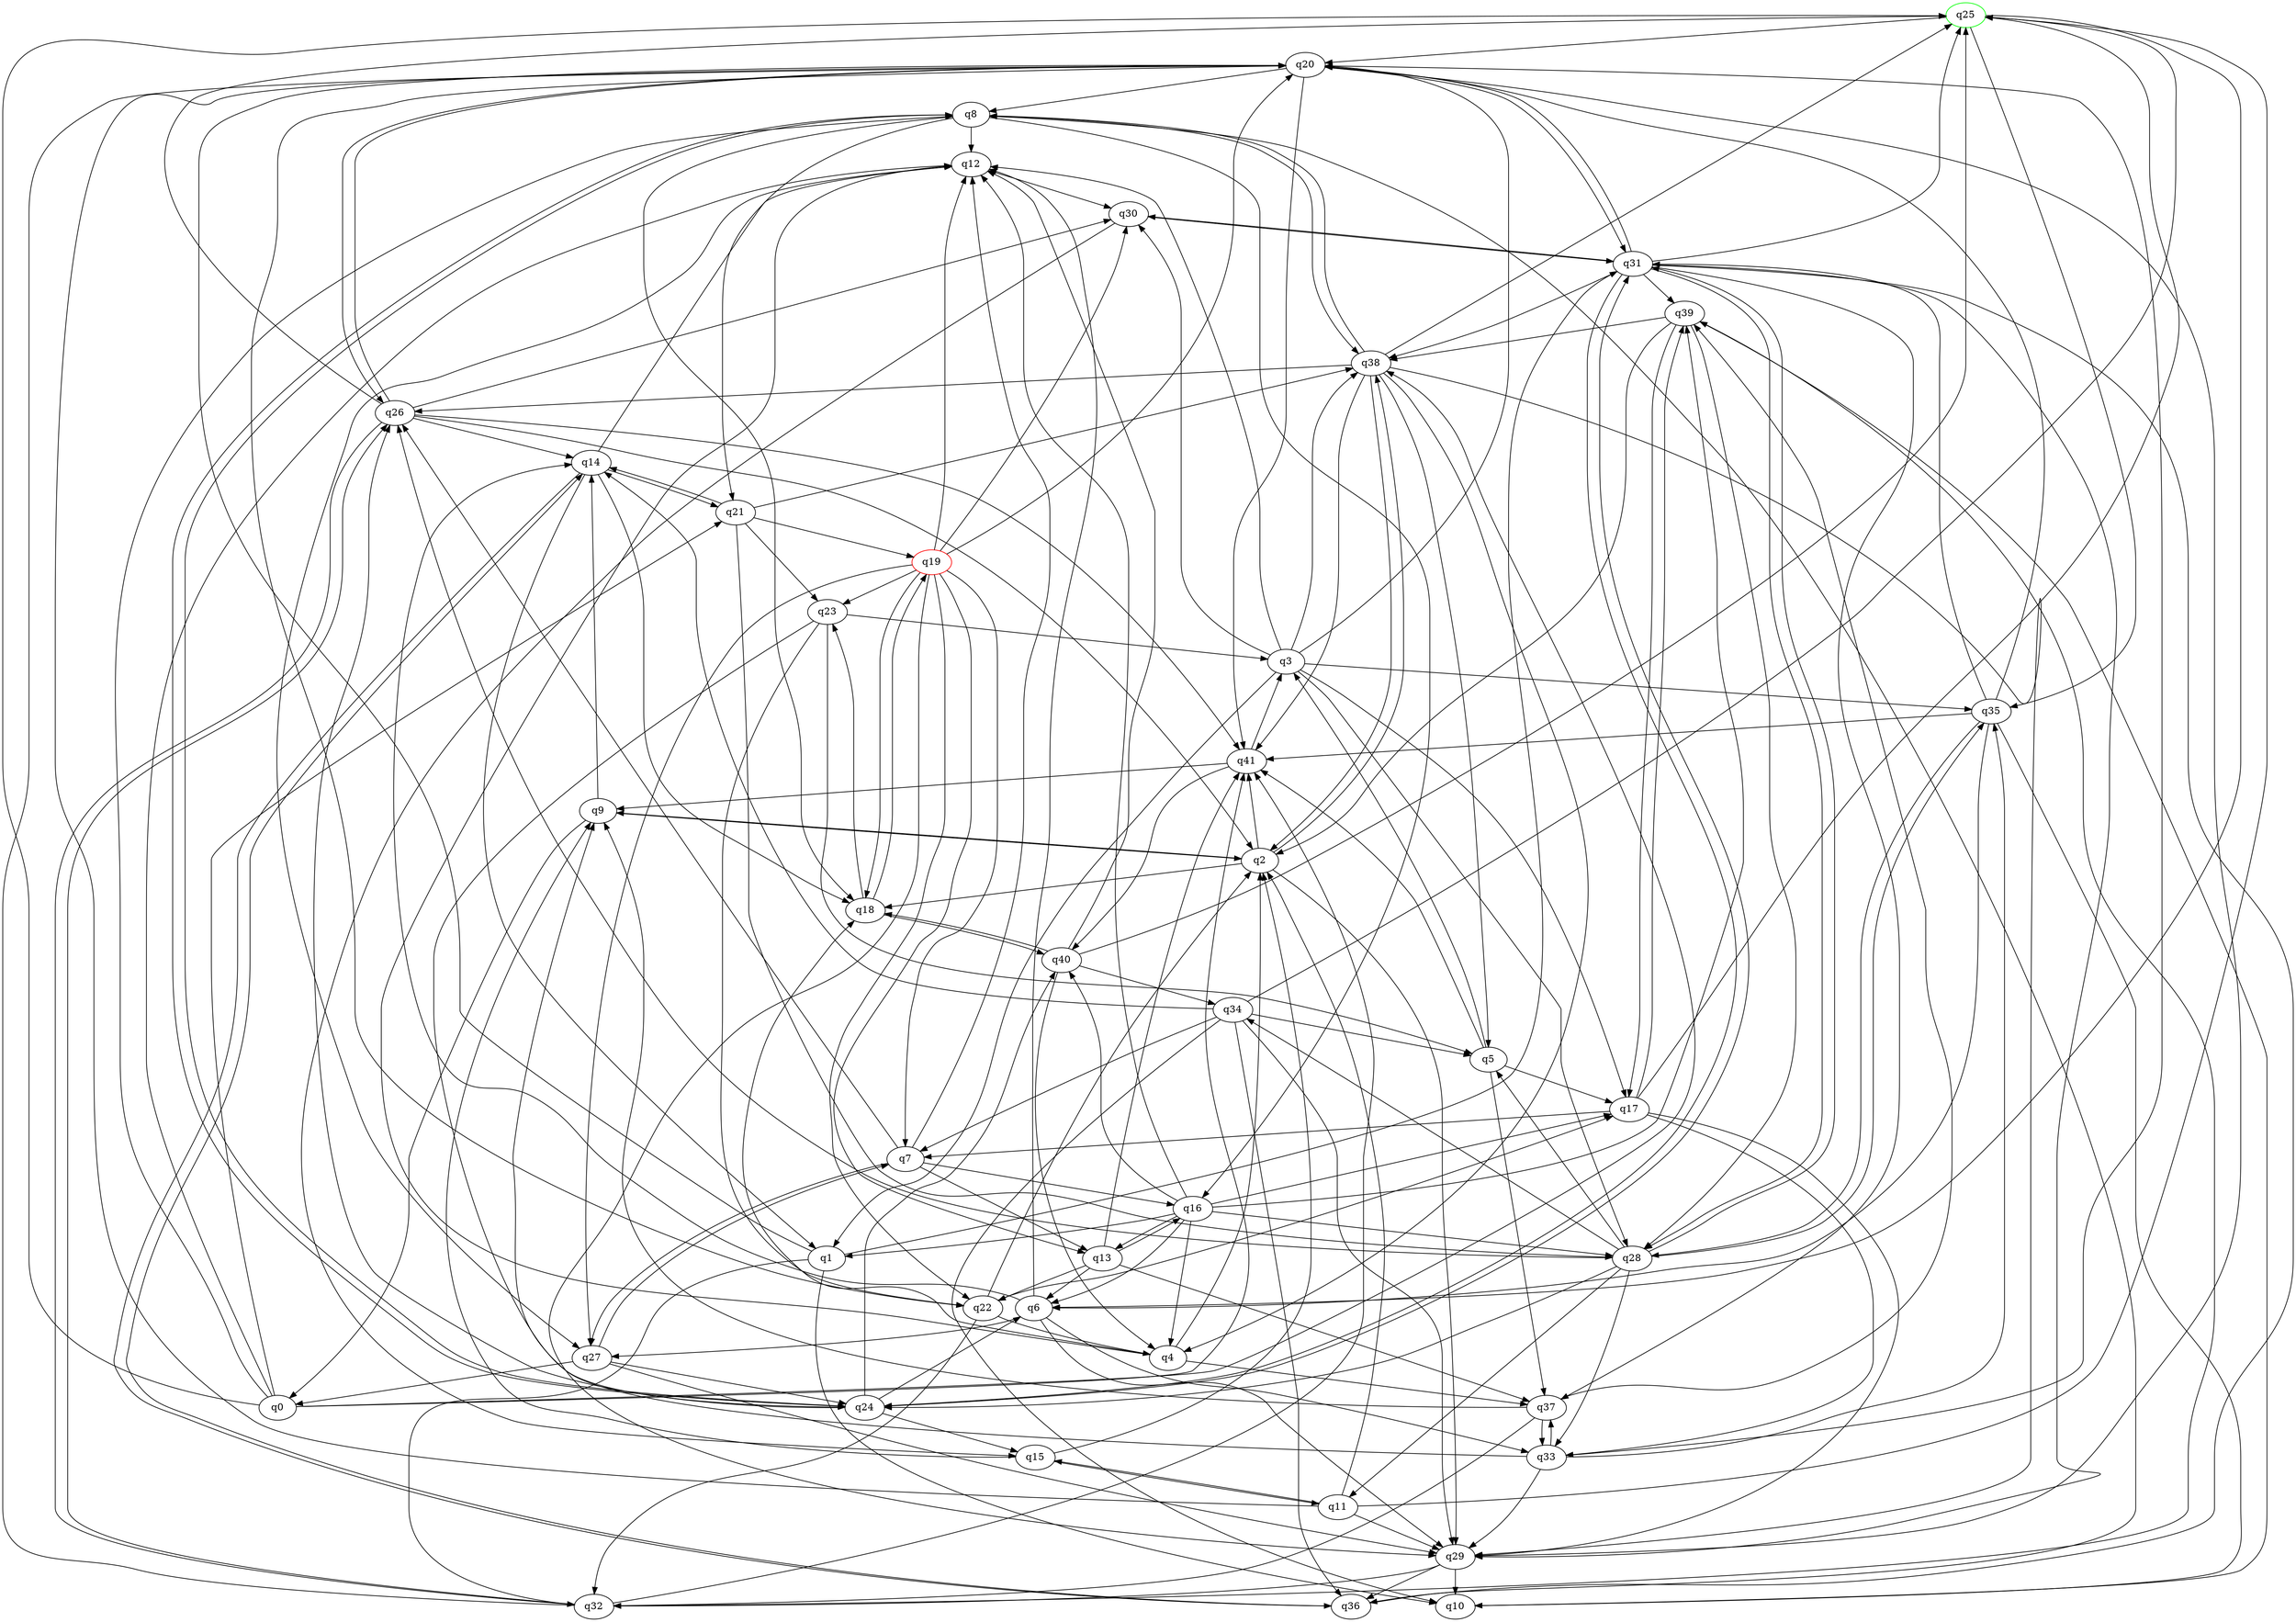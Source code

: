 digraph A{
q25 [initial=1,color=green];
q19 [final=1,color=red];
q0 -> q8;
q0 -> q12;
q0 -> q21;
q0 -> q25;
q0 -> q38;
q0 -> q41;
q1 -> q10;
q1 -> q20;
q1 -> q31;
q1 -> q32;
q2 -> q9;
q2 -> q18;
q2 -> q29;
q2 -> q38;
q2 -> q41;
q3 -> q1;
q3 -> q12;
q3 -> q17;
q3 -> q20;
q3 -> q28;
q3 -> q30;
q3 -> q35;
q3 -> q38;
q4 -> q2;
q4 -> q12;
q4 -> q18;
q4 -> q37;
q5 -> q3;
q5 -> q17;
q5 -> q37;
q5 -> q41;
q6 -> q12;
q6 -> q14;
q6 -> q27;
q6 -> q29;
q6 -> q33;
q7 -> q12;
q7 -> q13;
q7 -> q16;
q7 -> q26;
q7 -> q27;
q8 -> q12;
q8 -> q16;
q8 -> q18;
q8 -> q21;
q8 -> q24;
q8 -> q38;
q9 -> q0;
q9 -> q2;
q9 -> q14;
q11 -> q2;
q11 -> q15;
q11 -> q20;
q11 -> q25;
q11 -> q29;
q12 -> q27;
q12 -> q30;
q13 -> q6;
q13 -> q16;
q13 -> q22;
q13 -> q37;
q13 -> q41;
q14 -> q1;
q14 -> q12;
q14 -> q18;
q14 -> q21;
q14 -> q36;
q15 -> q2;
q15 -> q9;
q15 -> q11;
q16 -> q1;
q16 -> q4;
q16 -> q6;
q16 -> q12;
q16 -> q13;
q16 -> q17;
q16 -> q28;
q16 -> q39;
q16 -> q40;
q17 -> q7;
q17 -> q25;
q17 -> q29;
q17 -> q33;
q17 -> q39;
q18 -> q19;
q18 -> q23;
q18 -> q40;
q19 -> q7;
q19 -> q12;
q19 -> q13;
q19 -> q18;
q19 -> q20;
q19 -> q22;
q19 -> q23;
q19 -> q27;
q19 -> q29;
q19 -> q30;
q20 -> q8;
q20 -> q22;
q20 -> q26;
q20 -> q29;
q20 -> q31;
q20 -> q41;
q21 -> q14;
q21 -> q19;
q21 -> q23;
q21 -> q28;
q21 -> q38;
q22 -> q2;
q22 -> q4;
q22 -> q17;
q22 -> q32;
q23 -> q3;
q23 -> q5;
q23 -> q22;
q23 -> q24;
q24 -> q6;
q24 -> q8;
q24 -> q15;
q24 -> q26;
q24 -> q31;
q24 -> q40;
q25 -> q6;
q25 -> q20;
q25 -> q35;
q26 -> q2;
q26 -> q14;
q26 -> q20;
q26 -> q25;
q26 -> q30;
q26 -> q32;
q26 -> q41;
q27 -> q0;
q27 -> q7;
q27 -> q24;
q27 -> q29;
q28 -> q5;
q28 -> q11;
q28 -> q24;
q28 -> q26;
q28 -> q31;
q28 -> q33;
q28 -> q34;
q28 -> q35;
q29 -> q10;
q29 -> q32;
q29 -> q36;
q30 -> q15;
q30 -> q31;
q31 -> q20;
q31 -> q24;
q31 -> q25;
q31 -> q28;
q31 -> q29;
q31 -> q30;
q31 -> q36;
q31 -> q37;
q31 -> q38;
q31 -> q39;
q32 -> q20;
q32 -> q26;
q32 -> q39;
q32 -> q41;
q33 -> q9;
q33 -> q20;
q33 -> q29;
q33 -> q35;
q33 -> q37;
q34 -> q5;
q34 -> q7;
q34 -> q10;
q34 -> q14;
q34 -> q25;
q34 -> q29;
q34 -> q36;
q35 -> q6;
q35 -> q10;
q35 -> q20;
q35 -> q28;
q35 -> q31;
q35 -> q41;
q36 -> q8;
q36 -> q14;
q37 -> q9;
q37 -> q32;
q37 -> q33;
q37 -> q39;
q38 -> q2;
q38 -> q4;
q38 -> q5;
q38 -> q8;
q38 -> q25;
q38 -> q26;
q38 -> q29;
q38 -> q41;
q39 -> q2;
q39 -> q10;
q39 -> q17;
q39 -> q28;
q39 -> q38;
q40 -> q4;
q40 -> q12;
q40 -> q18;
q40 -> q25;
q40 -> q34;
q41 -> q3;
q41 -> q9;
q41 -> q40;
}